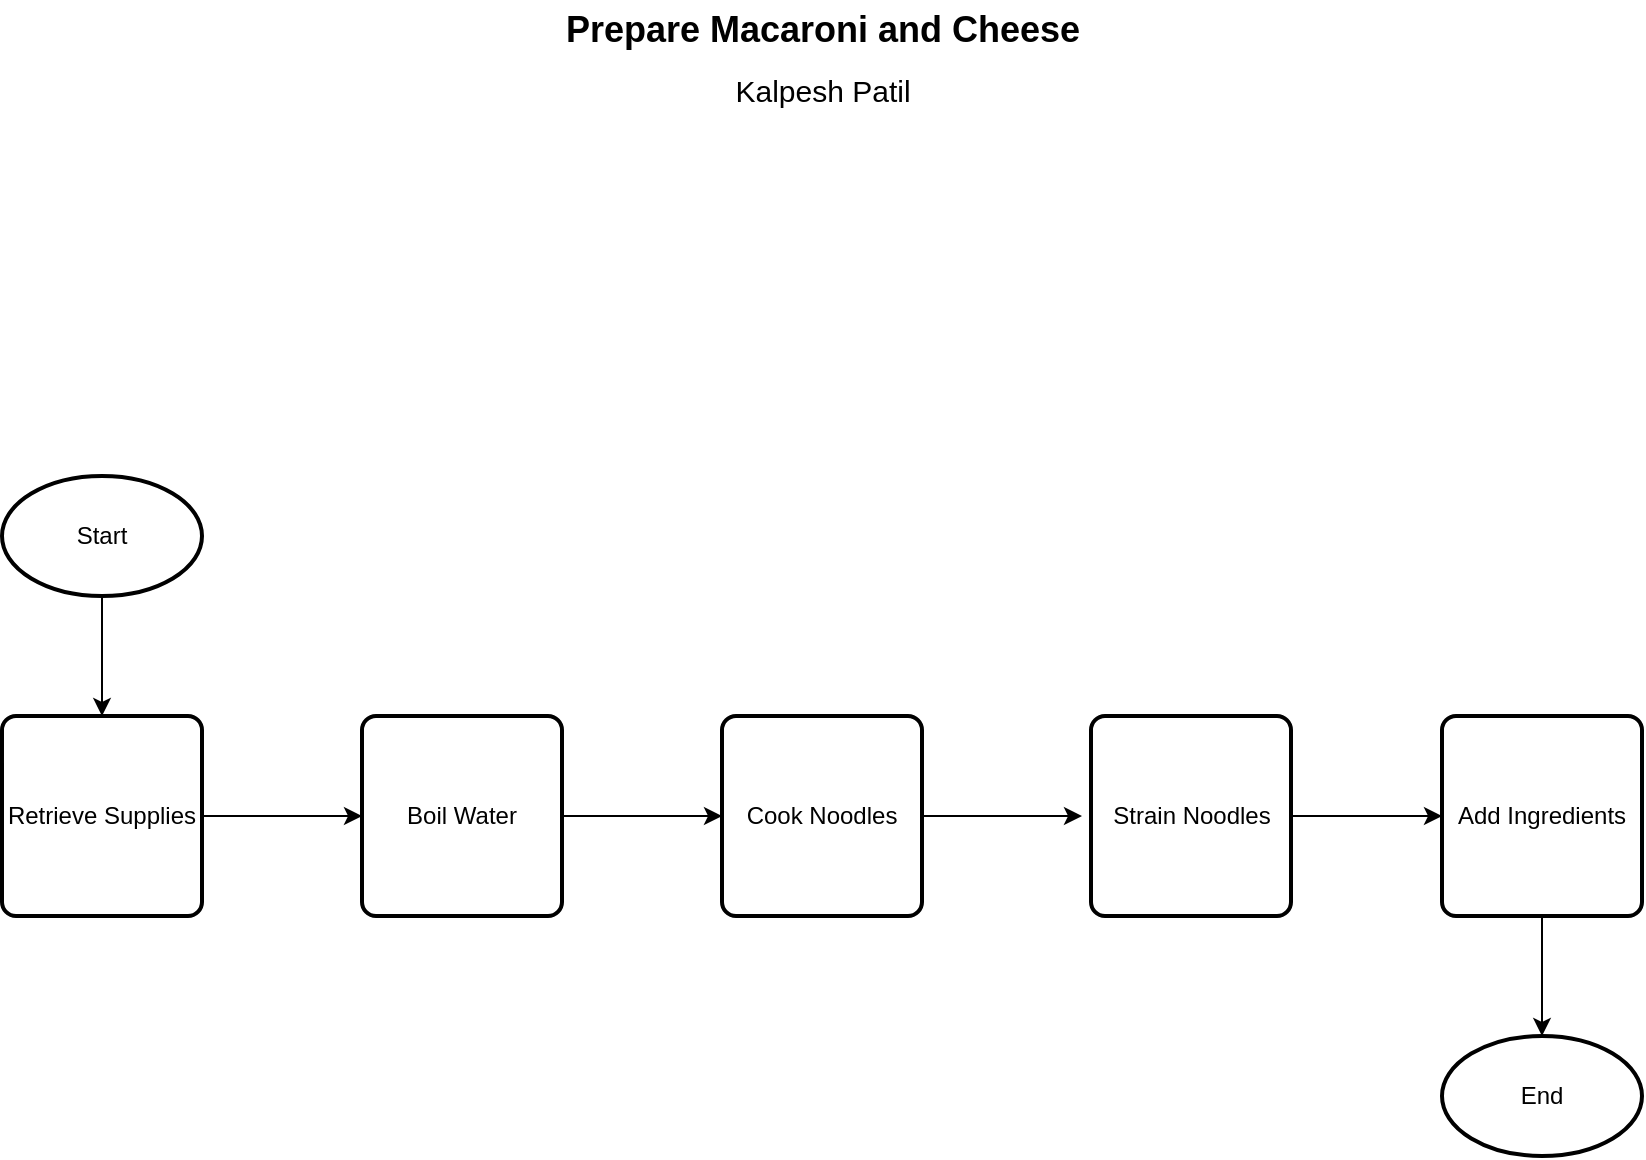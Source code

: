 <mxfile version="13.1.2" type="github">
  <diagram id="NN-2oNC0q-GGf2o-znf5" name="MacCheese">
    <mxGraphModel dx="862" dy="564" grid="1" gridSize="10" guides="1" tooltips="1" connect="1" arrows="1" fold="1" page="1" pageScale="1" pageWidth="1169" pageHeight="826" math="0" shadow="0">
      <root>
        <mxCell id="0" />
        <mxCell id="1" parent="0" />
        <mxCell id="0n4qqfl69VYMj8AW7vFm-10" value="" style="edgeStyle=orthogonalEdgeStyle;rounded=0;orthogonalLoop=1;jettySize=auto;html=1;" parent="1" source="0n4qqfl69VYMj8AW7vFm-1" target="0n4qqfl69VYMj8AW7vFm-2" edge="1">
          <mxGeometry relative="1" as="geometry" />
        </mxCell>
        <mxCell id="0n4qqfl69VYMj8AW7vFm-1" value="Start" style="strokeWidth=2;html=1;shape=mxgraph.flowchart.start_1;whiteSpace=wrap;" parent="1" vertex="1">
          <mxGeometry x="175" y="243" width="100" height="60" as="geometry" />
        </mxCell>
        <mxCell id="0n4qqfl69VYMj8AW7vFm-11" value="" style="edgeStyle=orthogonalEdgeStyle;rounded=0;orthogonalLoop=1;jettySize=auto;html=1;" parent="1" source="0n4qqfl69VYMj8AW7vFm-2" target="0n4qqfl69VYMj8AW7vFm-3" edge="1">
          <mxGeometry relative="1" as="geometry" />
        </mxCell>
        <mxCell id="0n4qqfl69VYMj8AW7vFm-2" value="Retrieve Supplies" style="rounded=1;whiteSpace=wrap;html=1;absoluteArcSize=1;arcSize=14;strokeWidth=2;" parent="1" vertex="1">
          <mxGeometry x="175" y="363" width="100" height="100" as="geometry" />
        </mxCell>
        <mxCell id="0n4qqfl69VYMj8AW7vFm-12" value="" style="edgeStyle=orthogonalEdgeStyle;rounded=0;orthogonalLoop=1;jettySize=auto;html=1;" parent="1" source="0n4qqfl69VYMj8AW7vFm-3" target="0n4qqfl69VYMj8AW7vFm-5" edge="1">
          <mxGeometry relative="1" as="geometry" />
        </mxCell>
        <mxCell id="0n4qqfl69VYMj8AW7vFm-3" value="Boil Water" style="rounded=1;whiteSpace=wrap;html=1;absoluteArcSize=1;arcSize=14;strokeWidth=2;" parent="1" vertex="1">
          <mxGeometry x="355" y="363" width="100" height="100" as="geometry" />
        </mxCell>
        <mxCell id="0n4qqfl69VYMj8AW7vFm-13" value="" style="edgeStyle=orthogonalEdgeStyle;rounded=0;orthogonalLoop=1;jettySize=auto;html=1;" parent="1" source="0n4qqfl69VYMj8AW7vFm-5" edge="1">
          <mxGeometry relative="1" as="geometry">
            <mxPoint x="715" y="413" as="targetPoint" />
          </mxGeometry>
        </mxCell>
        <mxCell id="0n4qqfl69VYMj8AW7vFm-5" value="Cook Noodles" style="rounded=1;whiteSpace=wrap;html=1;absoluteArcSize=1;arcSize=14;strokeWidth=2;" parent="1" vertex="1">
          <mxGeometry x="535" y="363" width="100" height="100" as="geometry" />
        </mxCell>
        <mxCell id="0n4qqfl69VYMj8AW7vFm-14" value="" style="edgeStyle=orthogonalEdgeStyle;rounded=0;orthogonalLoop=1;jettySize=auto;html=1;" parent="1" source="0n4qqfl69VYMj8AW7vFm-7" target="0n4qqfl69VYMj8AW7vFm-8" edge="1">
          <mxGeometry relative="1" as="geometry" />
        </mxCell>
        <mxCell id="0n4qqfl69VYMj8AW7vFm-7" value="Strain Noodles" style="rounded=1;whiteSpace=wrap;html=1;absoluteArcSize=1;arcSize=14;strokeWidth=2;" parent="1" vertex="1">
          <mxGeometry x="719.5" y="363" width="100" height="100" as="geometry" />
        </mxCell>
        <mxCell id="0n4qqfl69VYMj8AW7vFm-15" value="" style="edgeStyle=orthogonalEdgeStyle;rounded=0;orthogonalLoop=1;jettySize=auto;html=1;" parent="1" source="0n4qqfl69VYMj8AW7vFm-8" target="0n4qqfl69VYMj8AW7vFm-9" edge="1">
          <mxGeometry relative="1" as="geometry" />
        </mxCell>
        <mxCell id="0n4qqfl69VYMj8AW7vFm-8" value="Add Ingredients" style="rounded=1;whiteSpace=wrap;html=1;absoluteArcSize=1;arcSize=14;strokeWidth=2;" parent="1" vertex="1">
          <mxGeometry x="895" y="363" width="100" height="100" as="geometry" />
        </mxCell>
        <mxCell id="0n4qqfl69VYMj8AW7vFm-9" value="End" style="strokeWidth=2;html=1;shape=mxgraph.flowchart.start_1;whiteSpace=wrap;" parent="1" vertex="1">
          <mxGeometry x="895" y="523" width="100" height="60" as="geometry" />
        </mxCell>
        <mxCell id="0n4qqfl69VYMj8AW7vFm-16" value="Prepare Macaroni and Cheese" style="text;html=1;align=center;verticalAlign=middle;resizable=0;points=[];autosize=1;fontSize=18;fontStyle=1" parent="1" vertex="1">
          <mxGeometry x="450" y="5" width="270" height="30" as="geometry" />
        </mxCell>
        <mxCell id="0n4qqfl69VYMj8AW7vFm-17" value="Kalpesh Patil" style="text;html=1;align=center;verticalAlign=middle;resizable=0;points=[];autosize=1;fontSize=15;fontStyle=0" parent="1" vertex="1">
          <mxGeometry x="535" y="40" width="100" height="20" as="geometry" />
        </mxCell>
      </root>
    </mxGraphModel>
  </diagram>
</mxfile>
